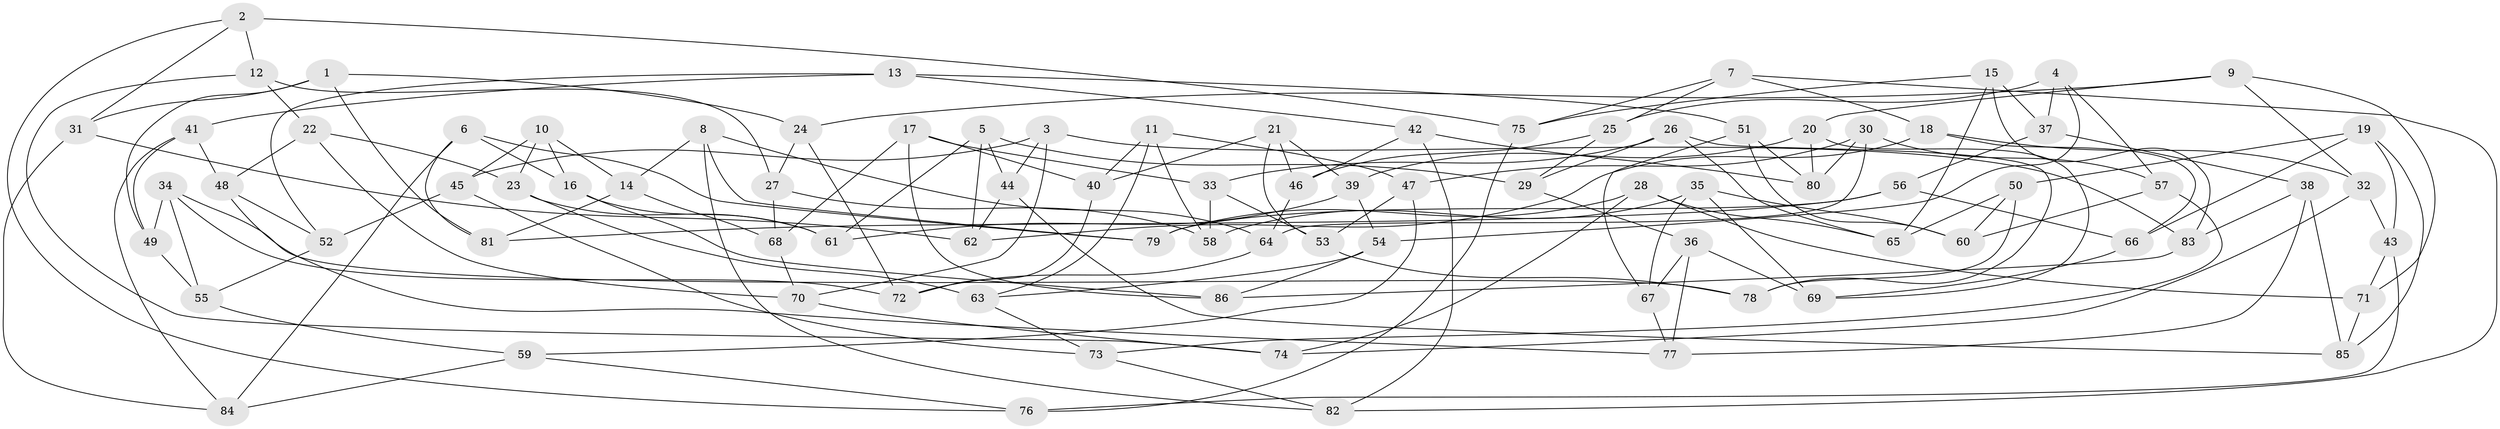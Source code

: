 // coarse degree distribution, {4: 0.5573770491803278, 6: 0.21311475409836064, 5: 0.16393442622950818, 3: 0.06557377049180328}
// Generated by graph-tools (version 1.1) at 2025/38/03/04/25 23:38:07]
// undirected, 86 vertices, 172 edges
graph export_dot {
  node [color=gray90,style=filled];
  1;
  2;
  3;
  4;
  5;
  6;
  7;
  8;
  9;
  10;
  11;
  12;
  13;
  14;
  15;
  16;
  17;
  18;
  19;
  20;
  21;
  22;
  23;
  24;
  25;
  26;
  27;
  28;
  29;
  30;
  31;
  32;
  33;
  34;
  35;
  36;
  37;
  38;
  39;
  40;
  41;
  42;
  43;
  44;
  45;
  46;
  47;
  48;
  49;
  50;
  51;
  52;
  53;
  54;
  55;
  56;
  57;
  58;
  59;
  60;
  61;
  62;
  63;
  64;
  65;
  66;
  67;
  68;
  69;
  70;
  71;
  72;
  73;
  74;
  75;
  76;
  77;
  78;
  79;
  80;
  81;
  82;
  83;
  84;
  85;
  86;
  1 -- 24;
  1 -- 49;
  1 -- 81;
  1 -- 31;
  2 -- 76;
  2 -- 75;
  2 -- 31;
  2 -- 12;
  3 -- 45;
  3 -- 70;
  3 -- 44;
  3 -- 83;
  4 -- 57;
  4 -- 25;
  4 -- 37;
  4 -- 54;
  5 -- 29;
  5 -- 62;
  5 -- 44;
  5 -- 61;
  6 -- 84;
  6 -- 79;
  6 -- 81;
  6 -- 16;
  7 -- 25;
  7 -- 82;
  7 -- 75;
  7 -- 18;
  8 -- 64;
  8 -- 14;
  8 -- 79;
  8 -- 82;
  9 -- 32;
  9 -- 20;
  9 -- 71;
  9 -- 24;
  10 -- 16;
  10 -- 14;
  10 -- 23;
  10 -- 45;
  11 -- 58;
  11 -- 47;
  11 -- 40;
  11 -- 63;
  12 -- 22;
  12 -- 27;
  12 -- 74;
  13 -- 42;
  13 -- 41;
  13 -- 52;
  13 -- 51;
  14 -- 68;
  14 -- 81;
  15 -- 75;
  15 -- 37;
  15 -- 65;
  15 -- 83;
  16 -- 86;
  16 -- 61;
  17 -- 33;
  17 -- 40;
  17 -- 86;
  17 -- 68;
  18 -- 62;
  18 -- 66;
  18 -- 32;
  19 -- 43;
  19 -- 50;
  19 -- 66;
  19 -- 85;
  20 -- 39;
  20 -- 80;
  20 -- 69;
  21 -- 46;
  21 -- 53;
  21 -- 39;
  21 -- 40;
  22 -- 48;
  22 -- 23;
  22 -- 70;
  23 -- 63;
  23 -- 61;
  24 -- 27;
  24 -- 72;
  25 -- 29;
  25 -- 46;
  26 -- 65;
  26 -- 33;
  26 -- 78;
  26 -- 29;
  27 -- 58;
  27 -- 68;
  28 -- 79;
  28 -- 74;
  28 -- 71;
  28 -- 65;
  29 -- 36;
  30 -- 57;
  30 -- 47;
  30 -- 80;
  30 -- 64;
  31 -- 62;
  31 -- 84;
  32 -- 43;
  32 -- 74;
  33 -- 58;
  33 -- 53;
  34 -- 49;
  34 -- 55;
  34 -- 72;
  34 -- 78;
  35 -- 67;
  35 -- 58;
  35 -- 60;
  35 -- 69;
  36 -- 69;
  36 -- 67;
  36 -- 77;
  37 -- 38;
  37 -- 56;
  38 -- 85;
  38 -- 77;
  38 -- 83;
  39 -- 54;
  39 -- 61;
  40 -- 72;
  41 -- 48;
  41 -- 49;
  41 -- 84;
  42 -- 80;
  42 -- 82;
  42 -- 46;
  43 -- 71;
  43 -- 76;
  44 -- 85;
  44 -- 62;
  45 -- 52;
  45 -- 73;
  46 -- 64;
  47 -- 53;
  47 -- 59;
  48 -- 52;
  48 -- 77;
  49 -- 55;
  50 -- 65;
  50 -- 60;
  50 -- 78;
  51 -- 60;
  51 -- 67;
  51 -- 80;
  52 -- 55;
  53 -- 78;
  54 -- 86;
  54 -- 63;
  55 -- 59;
  56 -- 79;
  56 -- 81;
  56 -- 66;
  57 -- 73;
  57 -- 60;
  59 -- 84;
  59 -- 76;
  63 -- 73;
  64 -- 72;
  66 -- 69;
  67 -- 77;
  68 -- 70;
  70 -- 74;
  71 -- 85;
  73 -- 82;
  75 -- 76;
  83 -- 86;
}
